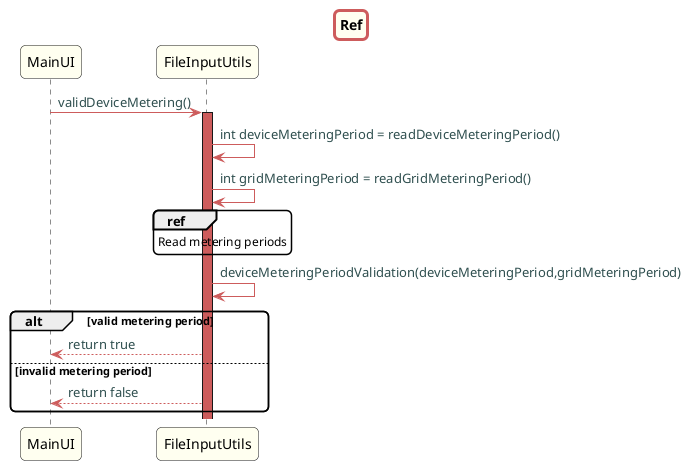 @startuml

skinparam titleBorderRoundCorner 10
skinparam titleBorderThickness 3
skinparam titleBorderColor indianred
skinparam titleBackgroundColor ivory
skinparam FontName quicksand

skinparam actor {
 	BorderColor indianred
 	}

 skinparam sequence {
 	LifeLineBackgroundColor indianred
 	ParticipantBackgroundColor ivory
 }

 skinparam roundcorner 10

 skinparam component {
   arrowThickness 1
   ArrowFontName Verdana
   ArrowColor indianred
   ArrowFontColor darkslategrey
 }


title   Ref



MainUI -> FileInputUtils: validDeviceMetering()
activate FileInputUtils

FileInputUtils -> FileInputUtils: int deviceMeteringPeriod = readDeviceMeteringPeriod()
FileInputUtils -> FileInputUtils: int gridMeteringPeriod = readGridMeteringPeriod()
ref over FileInputUtils
  Read metering periods
end ref
FileInputUtils -> FileInputUtils: deviceMeteringPeriodValidation(deviceMeteringPeriod,gridMeteringPeriod)

alt valid metering period
FileInputUtils --> MainUI: return true

else      invalid metering period
FileInputUtils --> MainUI: return false

end


@enduml